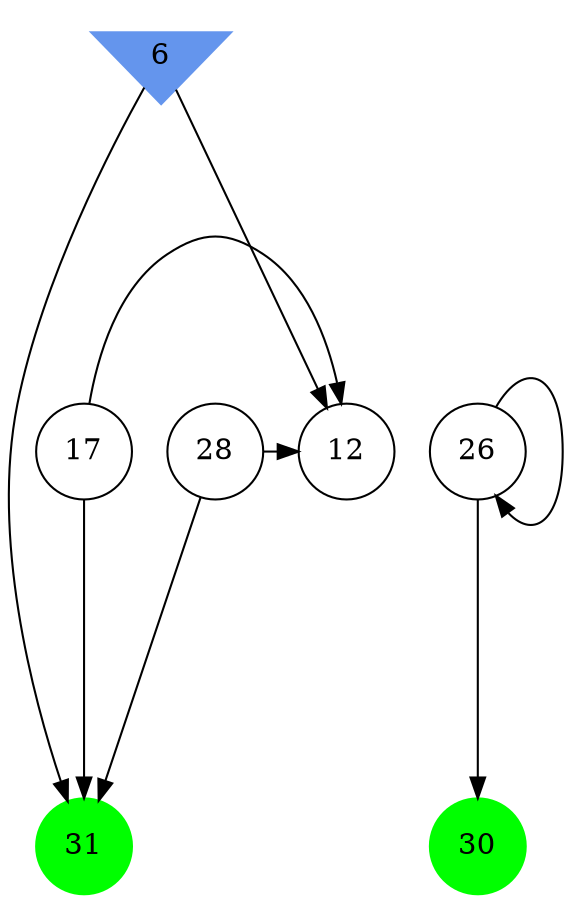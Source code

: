 digraph brain {
	ranksep=2.0;
	6 [shape=invtriangle,style=filled,color=cornflowerblue];
	12 [shape=circle,color=black];
	17 [shape=circle,color=black];
	26 [shape=circle,color=black];
	28 [shape=circle,color=black];
	30 [shape=circle,style=filled,color=green];
	31 [shape=circle,style=filled,color=green];
	6	->	31;
	6	->	12;
	17	->	31;
	17	->	12;
	28	->	31;
	28	->	12;
	26	->	26;
	26	->	30;
	{ rank=same; 6; }
	{ rank=same; 12; 17; 26; 28; }
	{ rank=same; 30; 31; }
}
